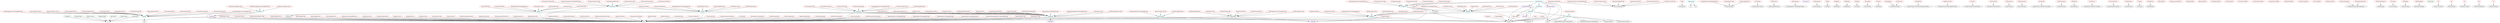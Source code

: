 digraph alltypes {
	subgraph clike {
	}
	subgraph csarprendererh {
		subgraph csharpcodea{
		CSharpCodea -> a;
		CSharpCodea	[shape=oval, color=darkgreen, label="CSharpCodea"];
		}
		subgraph programcsharpcode{
		ProgramCSharpCode -> ProgData;
		ProgramCSharpCode	[shape=oval, color=red2, label="ProgramCSharpCode"];
		}
		subgraph filecsharpcode{
		FileCSharpCode -> FileData;
		FileCSharpCode	[shape=oval, color=red2, label="FileCSharpCode"];
		}
		subgraph importcsharpcode{
		ImportCSharpCode -> Doc;
		ImportCSharpCode	[shape=oval, color=red2, label="ImportCSharpCode"];
		}
		subgraph permanencecsharpcode{
		PermanenceCSharpCode -> Doc;
		PermanenceCSharpCode	[shape=oval, color=red2, label="PermanenceCSharpCode"];
		}
		subgraph bodycsharpcode{
		BodyCSharpCode -> Doc;
		BodyCSharpCode	[shape=oval, color=red2, label="BodyCSharpCode"];
		}
		subgraph blockcsharpcode{
		BlockCSharpCode -> Doc;
		BlockCSharpCode	[shape=oval, color=red2, label="BlockCSharpCode"];
		}
		subgraph typecsharpcode{
		TypeCSharpCode -> TypeData;
		TypeCSharpCode	[shape=oval, color=red2, label="TypeCSharpCode"];
		}
		subgraph unaryopcsharpcode{
		UnaryOpCSharpCode -> OpData;
		UnaryOpCSharpCode	[shape=oval, color=red2, label="UnaryOpCSharpCode"];
		}
		subgraph binaryopcsharpcode{
		BinaryOpCSharpCode -> OpData;
		BinaryOpCSharpCode	[shape=oval, color=red2, label="BinaryOpCSharpCode"];
		}
		subgraph variablecsharpcode{
		VariableCSharpCode -> VarData;
		VariableCSharpCode	[shape=oval, color=red2, label="VariableCSharpCode"];
		}
		subgraph valuecsharpcode{
		ValueCSharpCode -> ValData;
		ValueCSharpCode	[shape=oval, color=red2, label="ValueCSharpCode"];
		}
		subgraph functioncsharpcode{
		FunctionCSharpCode -> FuncData;
		FunctionCSharpCode	[shape=oval, color=red2, label="FunctionCSharpCode"];
		}
		subgraph statementcsharpcode{
		StatementCSharpCode -> DocTerminator;
		StatementCSharpCode	[shape=oval, color=red2, label="StatementCSharpCode"];
		}
		subgraph scopecsharpcode{
		ScopeCSharpCode -> Doc;
		ScopeCSharpCode	[shape=oval, color=red2, label="ScopeCSharpCode"];
		}
		subgraph methodtypecsharpcode{
		MethodTypeCSharpCode -> TypeData;
		MethodTypeCSharpCode	[shape=oval, color=red2, label="MethodTypeCSharpCode"];
		}
		subgraph parametercsharpcode{
		ParameterCSharpCode -> ParamData;
		ParameterCSharpCode	[shape=oval, color=red2, label="ParameterCSharpCode"];
		}
		subgraph methodcsharpcode{
		MethodCSharpCode -> MethodData;
		MethodCSharpCode	[shape=oval, color=red2, label="MethodCSharpCode"];
		}
		subgraph statevarcsharpcode{
		StateVarCSharpCode -> Doc;
		StateVarCSharpCode	[shape=oval, color=red2, label="StateVarCSharpCode"];
		}
		subgraph classcsharpcode{
		ClassCSharpCode -> Doc;
		ClassCSharpCode	[shape=oval, color=red2, label="ClassCSharpCode"];
		}
		subgraph modulecsharpcode{
		ModuleCSharpCode -> ModData;
		ModuleCSharpCode	[shape=oval, color=red2, label="ModuleCSharpCode"];
		}
		subgraph blockcommentcsharpcode{
		BlockCommentCSharpCode -> Doc;
		BlockCommentCSharpCode	[shape=oval, color=red2, label="BlockCommentCSharpCode"];
		}
	}
	subgraph commonpeudooos {
	}
	subgraph contructorss {
		subgraph vsopr{
		VSOpr -> VSrOpData;
		VSOpr	[shape=oval, color=red2, label="VSOpr"];
		}
	}
	subgraph cpprenderer {
		subgraph cppcodexya{
		CppCodexya -> xa;
		CppCodexya -> ya;
		CppCodexya	[shape=oval, color=cyan3, label="CppCodexya"];
		}
		subgraph methoddata{
		MethodData -> ScopeTag;
		MethodData -> Doc;
		MethodData	[shape=oval, color=cyan3, label="MethodData"];
		}
		subgraph cppsrccodea{
		CppSrcCodea -> a;
		CppSrcCodea	[shape=oval, color=darkgreen, label="CppSrcCodea"];
		}
		subgraph cpphdrcodea{
		CppHdrCodea -> a;
		CppHdrCodea	[shape=oval, color=darkgreen, label="CppHdrCodea"];
		}
		subgraph programpcppsrccodecpphdrcode{
		ProgrampCppSrcCodeCppHdrCode -> ProgData;
		ProgrampCppSrcCodeCppHdrCode	[shape=oval, color=red2, label="ProgrampCppSrcCodeCppHdrCode"];
		}
		subgraph filepcppsrccodecpphdrcode{
		FilepCppSrcCodeCppHdrCode -> FileData;
		FilepCppSrcCodeCppHdrCode	[shape=oval, color=red2, label="FilepCppSrcCodeCppHdrCode"];
		}
		subgraph importpcppsrccodecpphdrcode{
		ImportpCppSrcCodeCppHdrCode -> Doc;
		ImportpCppSrcCodeCppHdrCode	[shape=oval, color=red2, label="ImportpCppSrcCodeCppHdrCode"];
		}
		subgraph permanencepcppsrccodecpphdrcode{
		PermanencepCppSrcCodeCppHdrCode -> BindData;
		PermanencepCppSrcCodeCppHdrCode	[shape=oval, color=red2, label="PermanencepCppSrcCodeCppHdrCode"];
		}
		subgraph bodypcppsrccodecpphdrcode{
		BodypCppSrcCodeCppHdrCode -> Doc;
		BodypCppSrcCodeCppHdrCode	[shape=oval, color=red2, label="BodypCppSrcCodeCppHdrCode"];
		}
		subgraph blockpcppsrccodecpphdrcode{
		BlockpCppSrcCodeCppHdrCode -> Doc;
		BlockpCppSrcCodeCppHdrCode	[shape=oval, color=red2, label="BlockpCppSrcCodeCppHdrCode"];
		}
		subgraph typepcppsrccodecpphdrcode{
		TypepCppSrcCodeCppHdrCode -> TypeData;
		TypepCppSrcCodeCppHdrCode	[shape=oval, color=red2, label="TypepCppSrcCodeCppHdrCode"];
		}
		subgraph unaryoppcppsrccodecpphdrcode{
		UnaryOppCppSrcCodeCppHdrCode -> OpData;
		UnaryOppCppSrcCodeCppHdrCode	[shape=oval, color=red2, label="UnaryOppCppSrcCodeCppHdrCode"];
		}
		subgraph binaryoppcppsrccodecpphdrcode{
		BinaryOppCppSrcCodeCppHdrCode -> OpData;
		BinaryOppCppSrcCodeCppHdrCode	[shape=oval, color=red2, label="BinaryOppCppSrcCodeCppHdrCode"];
		}
		subgraph variablepcppsrccodecpphdrcode{
		VariablepCppSrcCodeCppHdrCode -> VarData;
		VariablepCppSrcCodeCppHdrCode	[shape=oval, color=red2, label="VariablepCppSrcCodeCppHdrCode"];
		}
		subgraph valuepcppsrccodecpphdrcode{
		ValuepCppSrcCodeCppHdrCode -> ValData;
		ValuepCppSrcCodeCppHdrCode	[shape=oval, color=red2, label="ValuepCppSrcCodeCppHdrCode"];
		}
		subgraph functionpcppsrccodecpphdrcode{
		FunctionpCppSrcCodeCppHdrCode -> FuncData;
		FunctionpCppSrcCodeCppHdrCode	[shape=oval, color=red2, label="FunctionpCppSrcCodeCppHdrCode"];
		}
		subgraph statementpcppsrccodecpphdrcode{
		StatementpCppSrcCodeCppHdrCode -> DocTerminator;
		StatementpCppSrcCodeCppHdrCode	[shape=oval, color=red2, label="StatementpCppSrcCodeCppHdrCode"];
		}
		subgraph scopepcppsrccodecpphdrcode{
		ScopepCppSrcCodeCppHdrCode -> DocScopeTag;
		ScopepCppSrcCodeCppHdrCode	[shape=oval, color=red2, label="ScopepCppSrcCodeCppHdrCode"];
		}
		subgraph methodtypepcppsrccodecpphdrcode{
		MethodTypepCppSrcCodeCppHdrCode -> TypeData;
		MethodTypepCppSrcCodeCppHdrCode	[shape=oval, color=red2, label="MethodTypepCppSrcCodeCppHdrCode"];
		}
		subgraph parameterpcppsrccodecpphdrcode{
		ParameterpCppSrcCodeCppHdrCode -> ParamData;
		ParameterpCppSrcCodeCppHdrCode	[shape=oval, color=red2, label="ParameterpCppSrcCodeCppHdrCode"];
		}
		subgraph methodpcppsrccodecpphdrcode{
		MethodpCppSrcCodeCppHdrCode -> MethodData;
		MethodpCppSrcCodeCppHdrCode	[shape=oval, color=red2, label="MethodpCppSrcCodeCppHdrCode"];
		}
		subgraph statevarpcppsrccodecpphdrcode{
		StateVarpCppSrcCodeCppHdrCode -> StateVarData;
		StateVarpCppSrcCodeCppHdrCode	[shape=oval, color=red2, label="StateVarpCppSrcCodeCppHdrCode"];
		}
		subgraph classpcppsrccodecpphdrcode{
		ClasspCppSrcCodeCppHdrCode -> Doc;
		ClasspCppSrcCodeCppHdrCode	[shape=oval, color=red2, label="ClasspCppSrcCodeCppHdrCode"];
		}
		subgraph modulepcppsrccodecpphdrcode{
		ModulepCppSrcCodeCppHdrCode -> ModData;
		ModulepCppSrcCodeCppHdrCode	[shape=oval, color=red2, label="ModulepCppSrcCodeCppHdrCode"];
		}
		subgraph blockcommentpcppsrccodecpphdrcode{
		BlockCommentpCppSrcCodeCppHdrCode -> Doc;
		BlockCommentpCppSrcCodeCppHdrCode	[shape=oval, color=red2, label="BlockCommentpCppSrcCodeCppHdrCode"];
		}
		subgraph srcstatesa{
		SrcStatesa -> StatesCppSrcCodea;
		SrcStatesa	[shape=oval, color=red2, label="SrcStatesa"];
		}
		subgraph hdrstatesa{
		HdrStatesa -> StatesCppHdrCodea;
		HdrStatesa	[shape=oval, color=red2, label="HdrStatesa"];
		}
		subgraph pairstatespa{
		PairStatespa -> StatespCppSrcCodeCppHdrCodea;
		PairStatespa	[shape=oval, color=red2, label="PairStatespa"];
		}
		subgraph programcppsrccode{
		ProgramCppSrcCode -> ProgData;
		ProgramCppSrcCode	[shape=oval, color=red2, label="ProgramCppSrcCode"];
		}
		subgraph filecppsrccode{
		FileCppSrcCode -> FileData;
		FileCppSrcCode	[shape=oval, color=red2, label="FileCppSrcCode"];
		}
		subgraph importcppsrccode{
		ImportCppSrcCode -> Doc;
		ImportCppSrcCode	[shape=oval, color=red2, label="ImportCppSrcCode"];
		}
		subgraph permanencecppsrccode{
		PermanenceCppSrcCode -> BindData;
		PermanenceCppSrcCode	[shape=oval, color=red2, label="PermanenceCppSrcCode"];
		}
		subgraph bodycppsrccode{
		BodyCppSrcCode -> Doc;
		BodyCppSrcCode	[shape=oval, color=red2, label="BodyCppSrcCode"];
		}
		subgraph blockcppsrccode{
		BlockCppSrcCode -> Doc;
		BlockCppSrcCode	[shape=oval, color=red2, label="BlockCppSrcCode"];
		}
		subgraph typecppsrccode{
		TypeCppSrcCode -> TypeData;
		TypeCppSrcCode	[shape=oval, color=red2, label="TypeCppSrcCode"];
		}
		subgraph unaryopcppsrccode{
		UnaryOpCppSrcCode -> OpData;
		UnaryOpCppSrcCode	[shape=oval, color=red2, label="UnaryOpCppSrcCode"];
		}
		subgraph binaryopcppsrccode{
		BinaryOpCppSrcCode -> OpData;
		BinaryOpCppSrcCode	[shape=oval, color=red2, label="BinaryOpCppSrcCode"];
		}
		subgraph variablecppsrccode{
		VariableCppSrcCode -> VarData;
		VariableCppSrcCode	[shape=oval, color=red2, label="VariableCppSrcCode"];
		}
		subgraph valuecppsrccode{
		ValueCppSrcCode -> ValData;
		ValueCppSrcCode	[shape=oval, color=red2, label="ValueCppSrcCode"];
		}
		subgraph functioncppsrccode{
		FunctionCppSrcCode -> FuncData;
		FunctionCppSrcCode	[shape=oval, color=red2, label="FunctionCppSrcCode"];
		}
		subgraph statementcppsrccode{
		StatementCppSrcCode -> DocTerminator;
		StatementCppSrcCode	[shape=oval, color=red2, label="StatementCppSrcCode"];
		}
		subgraph scopecppsrccode{
		ScopeCppSrcCode -> DocScopeTag;
		ScopeCppSrcCode	[shape=oval, color=red2, label="ScopeCppSrcCode"];
		}
		subgraph methodtypecppsrccode{
		MethodTypeCppSrcCode -> TypeData;
		MethodTypeCppSrcCode	[shape=oval, color=red2, label="MethodTypeCppSrcCode"];
		}
		subgraph parametercppsrccode{
		ParameterCppSrcCode -> ParamData;
		ParameterCppSrcCode	[shape=oval, color=red2, label="ParameterCppSrcCode"];
		}
		subgraph methodcppsrccode{
		MethodCppSrcCode -> MethodData;
		MethodCppSrcCode	[shape=oval, color=red2, label="MethodCppSrcCode"];
		}
		subgraph statevarcppsrccode{
		StateVarCppSrcCode -> StateVarData;
		StateVarCppSrcCode	[shape=oval, color=red2, label="StateVarCppSrcCode"];
		}
		subgraph classcppsrccode{
		ClassCppSrcCode -> Doc;
		ClassCppSrcCode	[shape=oval, color=red2, label="ClassCppSrcCode"];
		}
		subgraph modulecppsrccode{
		ModuleCppSrcCode -> ModData;
		ModuleCppSrcCode	[shape=oval, color=red2, label="ModuleCppSrcCode"];
		}
		subgraph blockcommentcppsrccode{
		BlockCommentCppSrcCode -> Doc;
		BlockCommentCppSrcCode	[shape=oval, color=red2, label="BlockCommentCppSrcCode"];
		}
		subgraph filecpphdrcode{
		FileCppHdrCode -> FileData;
		FileCppHdrCode	[shape=oval, color=red2, label="FileCppHdrCode"];
		}
		subgraph importcpphdrcode{
		ImportCppHdrCode -> Doc;
		ImportCppHdrCode	[shape=oval, color=red2, label="ImportCppHdrCode"];
		}
		subgraph permanencecpphdrcode{
		PermanenceCppHdrCode -> BindData;
		PermanenceCppHdrCode	[shape=oval, color=red2, label="PermanenceCppHdrCode"];
		}
		subgraph bodycpphdrcode{
		BodyCppHdrCode -> Doc;
		BodyCppHdrCode	[shape=oval, color=red2, label="BodyCppHdrCode"];
		}
		subgraph blockcpphdrcode{
		BlockCppHdrCode -> Doc;
		BlockCppHdrCode	[shape=oval, color=red2, label="BlockCppHdrCode"];
		}
		subgraph typecpphdrcode{
		TypeCppHdrCode -> TypeData;
		TypeCppHdrCode	[shape=oval, color=red2, label="TypeCppHdrCode"];
		}
		subgraph unaryopcpphdrcode{
		UnaryOpCppHdrCode -> OpData;
		UnaryOpCppHdrCode	[shape=oval, color=red2, label="UnaryOpCppHdrCode"];
		}
		subgraph binaryopcpphdrcode{
		BinaryOpCppHdrCode -> OpData;
		BinaryOpCppHdrCode	[shape=oval, color=red2, label="BinaryOpCppHdrCode"];
		}
		subgraph variablecpphdrcode{
		VariableCppHdrCode -> VarData;
		VariableCppHdrCode	[shape=oval, color=red2, label="VariableCppHdrCode"];
		}
		subgraph valuecpphdrcode{
		ValueCppHdrCode -> ValData;
		ValueCppHdrCode	[shape=oval, color=red2, label="ValueCppHdrCode"];
		}
		subgraph functioncpphdrcode{
		FunctionCppHdrCode -> FuncData;
		FunctionCppHdrCode	[shape=oval, color=red2, label="FunctionCppHdrCode"];
		}
		subgraph statementcpphdrcode{
		StatementCppHdrCode -> DocTerminator;
		StatementCppHdrCode	[shape=oval, color=red2, label="StatementCppHdrCode"];
		}
		subgraph scopecpphdrcode{
		ScopeCppHdrCode -> DocScopeTag;
		ScopeCppHdrCode	[shape=oval, color=red2, label="ScopeCppHdrCode"];
		}
		subgraph methodtypecpphdrcode{
		MethodTypeCppHdrCode -> TypeData;
		MethodTypeCppHdrCode	[shape=oval, color=red2, label="MethodTypeCppHdrCode"];
		}
		subgraph parametercpphdrcode{
		ParameterCppHdrCode -> ParamData;
		ParameterCppHdrCode	[shape=oval, color=red2, label="ParameterCppHdrCode"];
		}
		subgraph methodcpphdrcode{
		MethodCppHdrCode -> MethodData;
		MethodCppHdrCode	[shape=oval, color=red2, label="MethodCppHdrCode"];
		}
		subgraph statevarcpphdrcode{
		StateVarCppHdrCode -> StateVarData;
		StateVarCppHdrCode	[shape=oval, color=red2, label="StateVarCppHdrCode"];
		}
		subgraph classcpphdrcode{
		ClassCppHdrCode -> Doc;
		ClassCppHdrCode	[shape=oval, color=red2, label="ClassCppHdrCode"];
		}
		subgraph modulecpphdrcode{
		ModuleCppHdrCode -> ModData;
		ModuleCppHdrCode	[shape=oval, color=red2, label="ModuleCppHdrCode"];
		}
		subgraph blockcommentcpphdrcode{
		BlockCommentCppHdrCode -> Doc;
		BlockCommentCppHdrCode	[shape=oval, color=red2, label="BlockCommentCppHdrCode"];
		}
	}
	subgraph javarenderer {
		subgraph javacodea{
		JavaCodea -> a;
		JavaCodea	[shape=oval, color=darkgreen, label="JavaCodea"];
		}
		subgraph programjavacode{
		ProgramJavaCode -> ProgData;
		ProgramJavaCode	[shape=oval, color=red2, label="ProgramJavaCode"];
		}
		subgraph filejavacode{
		FileJavaCode -> FileData;
		FileJavaCode	[shape=oval, color=red2, label="FileJavaCode"];
		}
		subgraph importjavacode{
		ImportJavaCode -> Doc;
		ImportJavaCode	[shape=oval, color=red2, label="ImportJavaCode"];
		}
		subgraph permanencejavacode{
		PermanenceJavaCode -> Doc;
		PermanenceJavaCode	[shape=oval, color=red2, label="PermanenceJavaCode"];
		}
		subgraph bodyjavacode{
		BodyJavaCode -> Doc;
		BodyJavaCode	[shape=oval, color=red2, label="BodyJavaCode"];
		}
		subgraph blockjavacode{
		BlockJavaCode -> Doc;
		BlockJavaCode	[shape=oval, color=red2, label="BlockJavaCode"];
		}
		subgraph typejavacode{
		TypeJavaCode -> TypeData;
		TypeJavaCode	[shape=oval, color=red2, label="TypeJavaCode"];
		}
		subgraph unaryopjavacode{
		UnaryOpJavaCode -> OpData;
		UnaryOpJavaCode	[shape=oval, color=red2, label="UnaryOpJavaCode"];
		}
		subgraph binaryopjavacode{
		BinaryOpJavaCode -> OpData;
		BinaryOpJavaCode	[shape=oval, color=red2, label="BinaryOpJavaCode"];
		}
		subgraph variablejavacode{
		VariableJavaCode -> VarData;
		VariableJavaCode	[shape=oval, color=red2, label="VariableJavaCode"];
		}
		subgraph valuejavacode{
		ValueJavaCode -> ValData;
		ValueJavaCode	[shape=oval, color=red2, label="ValueJavaCode"];
		}
		subgraph functionjavacode{
		FunctionJavaCode -> FuncData;
		FunctionJavaCode	[shape=oval, color=red2, label="FunctionJavaCode"];
		}
		subgraph statementjavacode{
		StatementJavaCode -> DocTerminator;
		StatementJavaCode	[shape=oval, color=red2, label="StatementJavaCode"];
		}
		subgraph scopejavacode{
		ScopeJavaCode -> Doc;
		ScopeJavaCode	[shape=oval, color=red2, label="ScopeJavaCode"];
		}
		subgraph methodtypejavacode{
		MethodTypeJavaCode -> TypeData;
		MethodTypeJavaCode	[shape=oval, color=red2, label="MethodTypeJavaCode"];
		}
		subgraph parameterjavacode{
		ParameterJavaCode -> ParamData;
		ParameterJavaCode	[shape=oval, color=red2, label="ParameterJavaCode"];
		}
		subgraph methodjavacode{
		MethodJavaCode -> MethodData;
		MethodJavaCode	[shape=oval, color=red2, label="MethodJavaCode"];
		}
		subgraph statevarjavacode{
		StateVarJavaCode -> Doc;
		StateVarJavaCode	[shape=oval, color=red2, label="StateVarJavaCode"];
		}
		subgraph classjavacode{
		ClassJavaCode -> Doc;
		ClassJavaCode	[shape=oval, color=red2, label="ClassJavaCode"];
		}
		subgraph modulejavacode{
		ModuleJavaCode -> ModData;
		ModuleJavaCode	[shape=oval, color=red2, label="ModuleJavaCode"];
		}
		subgraph blockcommentjavacode{
		BlockCommentJavaCode -> Doc;
		BlockCommentJavaCode	[shape=oval, color=red2, label="BlockCommentJavaCode"];
		}
	}
	subgraph languagepolymorpich {
	}
	subgraph macros {
	}
	subgraph pytonrendererh {
		subgraph pythoncodea{
		PythonCodea -> a;
		PythonCodea	[shape=oval, color=darkgreen, label="PythonCodea"];
		}
		subgraph programpythoncode{
		ProgramPythonCode -> ProgData;
		ProgramPythonCode	[shape=oval, color=red2, label="ProgramPythonCode"];
		}
		subgraph filepythoncode{
		FilePythonCode -> FileData;
		FilePythonCode	[shape=oval, color=red2, label="FilePythonCode"];
		}
		subgraph importpythoncode{
		ImportPythonCode -> Doc;
		ImportPythonCode	[shape=oval, color=red2, label="ImportPythonCode"];
		}
		subgraph permanencepythoncode{
		PermanencePythonCode -> Doc;
		PermanencePythonCode	[shape=oval, color=red2, label="PermanencePythonCode"];
		}
		subgraph bodypythoncode{
		BodyPythonCode -> Doc;
		BodyPythonCode	[shape=oval, color=red2, label="BodyPythonCode"];
		}
		subgraph blockpythoncode{
		BlockPythonCode -> Doc;
		BlockPythonCode	[shape=oval, color=red2, label="BlockPythonCode"];
		}
		subgraph typepythoncode{
		TypePythonCode -> TypeData;
		TypePythonCode	[shape=oval, color=red2, label="TypePythonCode"];
		}
		subgraph unaryoppythoncode{
		UnaryOpPythonCode -> OpData;
		UnaryOpPythonCode	[shape=oval, color=red2, label="UnaryOpPythonCode"];
		}
		subgraph binaryoppythoncode{
		BinaryOpPythonCode -> OpData;
		BinaryOpPythonCode	[shape=oval, color=red2, label="BinaryOpPythonCode"];
		}
		subgraph variablepythoncode{
		VariablePythonCode -> VarData;
		VariablePythonCode	[shape=oval, color=red2, label="VariablePythonCode"];
		}
		subgraph valuepythoncode{
		ValuePythonCode -> ValData;
		ValuePythonCode	[shape=oval, color=red2, label="ValuePythonCode"];
		}
		subgraph functionpythoncode{
		FunctionPythonCode -> FuncData;
		FunctionPythonCode	[shape=oval, color=red2, label="FunctionPythonCode"];
		}
		subgraph statementpythoncode{
		StatementPythonCode -> DocTerminator;
		StatementPythonCode	[shape=oval, color=red2, label="StatementPythonCode"];
		}
		subgraph scopepythoncode{
		ScopePythonCode -> Doc;
		ScopePythonCode	[shape=oval, color=red2, label="ScopePythonCode"];
		}
		subgraph methodtypepythoncode{
		MethodTypePythonCode -> TypeData;
		MethodTypePythonCode	[shape=oval, color=red2, label="MethodTypePythonCode"];
		}
		subgraph parameterpythoncode{
		ParameterPythonCode -> ParamData;
		ParameterPythonCode	[shape=oval, color=red2, label="ParameterPythonCode"];
		}
		subgraph methodpythoncode{
		MethodPythonCode -> MethodData;
		MethodPythonCode	[shape=oval, color=red2, label="MethodPythonCode"];
		}
		subgraph statevarpythoncode{
		StateVarPythonCode -> Doc;
		StateVarPythonCode	[shape=oval, color=red2, label="StateVarPythonCode"];
		}
		subgraph classpythoncode{
		ClassPythonCode -> Doc;
		ClassPythonCode	[shape=oval, color=red2, label="ClassPythonCode"];
		}
		subgraph modulepythoncode{
		ModulePythonCode -> ModData;
		ModulePythonCode	[shape=oval, color=red2, label="ModulePythonCode"];
		}
		subgraph blockcommentpythoncode{
		BlockCommentPythonCode -> Doc;
		BlockCommentPythonCode	[shape=oval, color=red2, label="BlockCommentPythonCode"];
		}
	}
	subgraph swiftrenderer {
		subgraph swiftcodea{
		SwiftCodea -> a;
		SwiftCodea	[shape=oval, color=darkgreen, label="SwiftCodea"];
		}
		subgraph programswiftcode{
		ProgramSwiftCode -> ProgData;
		ProgramSwiftCode	[shape=oval, color=red2, label="ProgramSwiftCode"];
		}
		subgraph fileswiftcode{
		FileSwiftCode -> FileData;
		FileSwiftCode	[shape=oval, color=red2, label="FileSwiftCode"];
		}
		subgraph importswiftcode{
		ImportSwiftCode -> Doc;
		ImportSwiftCode	[shape=oval, color=red2, label="ImportSwiftCode"];
		}
		subgraph permanenceswiftcode{
		PermanenceSwiftCode -> Doc;
		PermanenceSwiftCode	[shape=oval, color=red2, label="PermanenceSwiftCode"];
		}
		subgraph bodyswiftcode{
		BodySwiftCode -> Doc;
		BodySwiftCode	[shape=oval, color=red2, label="BodySwiftCode"];
		}
		subgraph blockswiftcode{
		BlockSwiftCode -> Doc;
		BlockSwiftCode	[shape=oval, color=red2, label="BlockSwiftCode"];
		}
		subgraph typeswiftcode{
		TypeSwiftCode -> TypeData;
		TypeSwiftCode	[shape=oval, color=red2, label="TypeSwiftCode"];
		}
		subgraph unaryopswiftcode{
		UnaryOpSwiftCode -> OpData;
		UnaryOpSwiftCode	[shape=oval, color=red2, label="UnaryOpSwiftCode"];
		}
		subgraph binaryopswiftcode{
		BinaryOpSwiftCode -> OpData;
		BinaryOpSwiftCode	[shape=oval, color=red2, label="BinaryOpSwiftCode"];
		}
		subgraph variableswiftcode{
		VariableSwiftCode -> VarData;
		VariableSwiftCode	[shape=oval, color=red2, label="VariableSwiftCode"];
		}
		subgraph valueswiftcode{
		ValueSwiftCode -> ValData;
		ValueSwiftCode	[shape=oval, color=red2, label="ValueSwiftCode"];
		}
		subgraph functionswiftcode{
		FunctionSwiftCode -> FuncData;
		FunctionSwiftCode	[shape=oval, color=red2, label="FunctionSwiftCode"];
		}
		subgraph statementswiftcode{
		StatementSwiftCode -> DocTerminator;
		StatementSwiftCode	[shape=oval, color=red2, label="StatementSwiftCode"];
		}
		subgraph scopeswiftcode{
		ScopeSwiftCode -> Doc;
		ScopeSwiftCode	[shape=oval, color=red2, label="ScopeSwiftCode"];
		}
		subgraph methodtypeswiftcode{
		MethodTypeSwiftCode -> TypeData;
		MethodTypeSwiftCode	[shape=oval, color=red2, label="MethodTypeSwiftCode"];
		}
		subgraph parameterswiftcode{
		ParameterSwiftCode -> ParamData;
		ParameterSwiftCode	[shape=oval, color=red2, label="ParameterSwiftCode"];
		}
		subgraph methodswiftcode{
		MethodSwiftCode -> MethodData;
		MethodSwiftCode	[shape=oval, color=red2, label="MethodSwiftCode"];
		}
		subgraph statevarswiftcode{
		StateVarSwiftCode -> Doc;
		StateVarSwiftCode	[shape=oval, color=red2, label="StateVarSwiftCode"];
		}
		subgraph classswiftcode{
		ClassSwiftCode -> Doc;
		ClassSwiftCode	[shape=oval, color=red2, label="ClassSwiftCode"];
		}
		subgraph moduleswiftcode{
		ModuleSwiftCode -> ModData;
		ModuleSwiftCode	[shape=oval, color=red2, label="ModuleSwiftCode"];
		}
		subgraph blockcommentswiftcode{
		BlockCommentSwiftCode -> Doc;
		BlockCommentSwiftCode	[shape=oval, color=red2, label="BlockCommentSwiftCode"];
		}
	}
	subgraph ast {
		subgraph binddata{
		BindData -> Binding;
		BindData -> Doc;
		BindData	[shape=oval, color=cyan3, label="BindData"];
		}
		subgraph filedata{
		FileData -> FilePath;
		FileData -> ModData;
		FileData	[shape=oval, color=cyan3, label="FileData"];
		}
		subgraph funcdata{
		FuncData -> TypeData;
		FuncData -> Doc;
		FuncData	[shape=oval, color=cyan3, label="FuncData"];
		}
		subgraph moddata{
		ModData -> String;
		ModData -> Doc;
		ModData	[shape=oval, color=cyan3, label="ModData"];
		}
		subgraph opdata{
		OpData -> Int;
		OpData -> Doc;
		OpData	[shape=oval, color=cyan3, label="OpData"];
		}
		subgraph paramdata{
		ParamData -> VarData;
		ParamData -> Doc;
		ParamData	[shape=oval, color=cyan3, label="ParamData"];
		}
		subgraph progdata{
		ProgData -> String;
		ProgData -> FileData;
		ProgData	[shape=oval, color=cyan3, label="ProgData"];
		}
		subgraph statevardata{
		StateVarData -> ScopeTag;
		StateVarData -> Doc;
		StateVarData	[shape=oval, color=cyan3, label="StateVarData"];
		}
		subgraph typedata{
		TypeData -> CodeType;
		TypeData -> String;
		TypeData -> Doc;
		TypeData	[shape=oval, color=cyan3, label="TypeData"];
		}
		subgraph valdata{
		ValData -> MaybeInt;
		ValData -> TypeData;
		ValData -> Doc;
		ValData	[shape=oval, color=cyan3, label="ValData"];
		}
		subgraph vardata{
		VarData -> Binding;
		VarData -> String;
		VarData -> TypeData;
		VarData -> Doc;
		VarData	[shape=oval, color=cyan3, label="VarData"];
		}
		subgraph terminator{
		Terminator	[shape=oval, color=darkviolet, label="Terminator"];
		}
		subgraph scopetag{
		ScopeTag	[shape=oval, color=darkviolet, label="ScopeTag"];
		}
		subgraph qualifiedname{
		QualifiedName -> String;
		QualifiedName -> QualifiedName;
		QualifiedName	[shape=oval, color=darkviolet, label="QualifiedName"];
		}
		subgraph filetype{
		FileType	[shape=oval, color=darkviolet, label="FileType"];
		}
		subgraph binding{
		Binding -> Binding;
		Binding -> a;
		Binding	[shape=oval, color=darkviolet, label="Binding"];
		}
		subgraph methoddata{
		MethodData -> Doc;
		MethodData	[shape=oval, color=darkgreen, label="MethodData"];
		}
	}
	subgraph clasinterfaces {
		subgraph label{
		Label -> String;
		Label	[shape=oval, color=red2, label="Label"];
		}
		subgraph library{
		Library -> String;
		Library	[shape=oval, color=red2, label="Library"];
		}
		subgraph gsprograma{
		GSPrograma -> GSaPrograma;
		GSPrograma	[shape=oval, color=red2, label="GSPrograma"];
		}
		subgraph sfilea{
		SFilea -> FSaFilea;
		SFilea	[shape=oval, color=red2, label="SFilea"];
		}
		subgraph msbodya{
		MSBodya -> MSaBodya;
		MSBodya	[shape=oval, color=red2, label="MSBodya"];
		}
		subgraph msblocka{
		MSBlocka -> MSaBlocka;
		MSBlocka	[shape=oval, color=red2, label="MSBlocka"];
		}
		subgraph vstypea{
		VSTypea -> VSaTypea;
		VSTypea	[shape=oval, color=red2, label="VSTypea"];
		}
		subgraph svariablea{
		SVariablea -> VSaVariablea;
		SVariablea	[shape=oval, color=red2, label="SVariablea"];
		}
		subgraph svaluea{
		SValuea -> VSaValuea;
		SValuea	[shape=oval, color=red2, label="SValuea"];
		}
		subgraph namedargsr{
		NamedArgsr -> SVariablerSValuer;
		NamedArgsr	[shape=oval, color=red2, label="NamedArgsr"];
		}
		subgraph mixedcallr{
		MixedCallr -> LabelVSTyperSValuerNamedArgsrSValuer;
		MixedCallr	[shape=oval, color=red2, label="MixedCallr"];
		}
		subgraph mixedctorcallr{
		MixedCtorCallr -> VSTyperSValuerNamedArgsrSValuer;
		MixedCtorCallr	[shape=oval, color=red2, label="MixedCtorCallr"];
		}
		subgraph poscallr{
		PosCallr -> LabelVSTyperSValuerSValuer;
		PosCallr	[shape=oval, color=red2, label="PosCallr"];
		}
		subgraph posctorcallr{
		PosCtorCallr -> VSTyperSValuerSValuer;
		PosCtorCallr	[shape=oval, color=red2, label="PosCtorCallr"];
		}
		subgraph vsfunctiona{
		VSFunctiona -> VSaFunctiona;
		VSFunctiona	[shape=oval, color=red2, label="VSFunctiona"];
		}
		subgraph msstatementa{
		MSStatementa -> MSaStatementa;
		MSStatementa	[shape=oval, color=red2, label="MSStatementa"];
		}
		subgraph inoutcallr{
		InOutCallr -> LabelSValuerSVariablerSVariabler;
		InOutCallr	[shape=oval, color=red2, label="InOutCallr"];
		}
		subgraph comment{
		Comment -> String;
		Comment	[shape=oval, color=red2, label="Comment"];
		}
		subgraph msparametera{
		MSParametera -> MSaParametera;
		MSParametera	[shape=oval, color=red2, label="MSParametera"];
		}
		subgraph smethoda{
		SMethoda -> MSaMethoda;
		SMethoda	[shape=oval, color=red2, label="SMethoda"];
		}
		subgraph initializersr{
		Initializersr -> SVariablerSValuer;
		Initializersr	[shape=oval, color=red2, label="Initializersr"];
		}
		subgraph inoutfuncr{
		InOutFuncr -> SVariablerSVariablerSVariabler;
		InOutFuncr	[shape=oval, color=red2, label="InOutFuncr"];
		}
		subgraph docinoutfuncr{
		DocInOutFuncr -> StringStringSVariabler;
		DocInOutFuncr	[shape=oval, color=red2, label="DocInOutFuncr"];
		}
		subgraph csstatevara{
		CSStateVara -> CSaStateVara;
		CSStateVara	[shape=oval, color=red2, label="CSStateVara"];
		}
		subgraph sclassa{
		SClassa -> CSaClassa;
		SClassa	[shape=oval, color=red2, label="SClassa"];
		}
		subgraph fsmodulea{
		FSModulea -> FSaModulea;
		FSModulea	[shape=oval, color=red2, label="FSModulea"];
		}
	}
	subgraph clasess {
	}
	subgraph codeanalyiss {
		subgraph exceptiontype{
		ExceptionType -> String;
		ExceptionType	[shape=oval, color=darkviolet, label="ExceptionType"];
		}
	}
	subgraph codeinfo {
		subgraph codeinfoa{
		CodeInfoa -> a;
		CodeInfoa	[shape=oval, color=darkgreen, label="CodeInfoa"];
		}
		subgraph programcodeinfo{
		ProgramCodeInfo -> GOOLState;
		ProgramCodeInfo	[shape=oval, color=red2, label="ProgramCodeInfo"];
		}
		subgraph filecodeinfo{
		FileCodeInfo	[shape=oval, color=red2, label="FileCodeInfo"];
		}
		subgraph permanencecodeinfo{
		PermanenceCodeInfo	[shape=oval, color=red2, label="PermanenceCodeInfo"];
		}
		subgraph bodycodeinfo{
		BodyCodeInfo	[shape=oval, color=red2, label="BodyCodeInfo"];
		}
		subgraph blockcodeinfo{
		BlockCodeInfo	[shape=oval, color=red2, label="BlockCodeInfo"];
		}
		subgraph typecodeinfo{
		TypeCodeInfo -> String;
		TypeCodeInfo	[shape=oval, color=red2, label="TypeCodeInfo"];
		}
		subgraph variablecodeinfo{
		VariableCodeInfo	[shape=oval, color=red2, label="VariableCodeInfo"];
		}
		subgraph valuecodeinfo{
		ValueCodeInfo	[shape=oval, color=red2, label="ValueCodeInfo"];
		}
		subgraph functioncodeinfo{
		FunctionCodeInfo	[shape=oval, color=red2, label="FunctionCodeInfo"];
		}
		subgraph statementcodeinfo{
		StatementCodeInfo	[shape=oval, color=red2, label="StatementCodeInfo"];
		}
		subgraph scopecodeinfo{
		ScopeCodeInfo -> ScopeTag;
		ScopeCodeInfo	[shape=oval, color=red2, label="ScopeCodeInfo"];
		}
		subgraph parametercodeinfo{
		ParameterCodeInfo	[shape=oval, color=red2, label="ParameterCodeInfo"];
		}
		subgraph methodcodeinfo{
		MethodCodeInfo	[shape=oval, color=red2, label="MethodCodeInfo"];
		}
		subgraph statevarcodeinfo{
		StateVarCodeInfo	[shape=oval, color=red2, label="StateVarCodeInfo"];
		}
		subgraph classcodeinfo{
		ClassCodeInfo	[shape=oval, color=red2, label="ClassCodeInfo"];
		}
		subgraph modulecodeinfo{
		ModuleCodeInfo	[shape=oval, color=red2, label="ModuleCodeInfo"];
		}
	}
	subgraph codetype {
		subgraph codetype{
		CodeType	[shape=oval, color=darkviolet, label="CodeType"];
		}
		subgraph classname{
		ClassName -> String;
		ClassName	[shape=oval, color=red2, label="ClassName"];
		}
	}
	subgraph helpers {
	}
	subgraph languagerenderer {
		subgraph funcdocrenderer{
		FuncDocRenderer -> StringStringStringStringString;
		FuncDocRenderer	[shape=oval, color=red2, label="FuncDocRenderer"];
		}
		subgraph classdocrenderer{
		ClassDocRenderer -> StringString;
		ClassDocRenderer	[shape=oval, color=red2, label="ClassDocRenderer"];
		}
		subgraph moduledocrenderer{
		ModuleDocRenderer -> StringStringStringStringString;
		ModuleDocRenderer	[shape=oval, color=red2, label="ModuleDocRenderer"];
		}
	}
	subgraph rendererclasess {
		subgraph vsunopa{
		VSUnOpa -> VSaUnaryOpa;
		VSUnOpa	[shape=oval, color=red2, label="VSUnOpa"];
		}
		subgraph vsbinopa{
		VSBinOpa -> VSaBinaryOpa;
		VSBinOpa	[shape=oval, color=red2, label="VSBinOpa"];
		}
		subgraph msmthdtypea{
		MSMthdTypea -> MSaMethodTypea;
		MSMthdTypea	[shape=oval, color=red2, label="MSMthdTypea"];
		}
		subgraph parentspec{
		ParentSpec -> Doc;
		ParentSpec	[shape=oval, color=red2, label="ParentSpec"];
		}
	}
	subgraph state {
		subgraph goolstate{
		GOOLState -> FilePath;
		GOOLState -> MaybeFilePath;
		GOOLState -> MapStringClassName;
		GOOLState -> MapQualifiedNameExceptionType;
		GOOLState -> MapQualifiedNameQualifiedName;
		GOOLState -> Bool;
		GOOLState	[shape=oval, color=cyan3, label="GOOLState"];
		}
		subgraph filestate{
		FileState -> GOOLState;
		FileState -> String;
		FileState -> FileType;
		FileState -> Bool;
		FileState -> ClassName;
		FileState -> Doc;
		FileState	[shape=oval, color=cyan3, label="FileState"];
		}
		subgraph classstate{
		ClassState -> FileState;
		ClassState -> ClassName;
		ClassState	[shape=oval, color=cyan3, label="ClassState"];
		}
		subgraph methodstate{
		MethodState -> ClassState;
		MethodState -> String;
		MethodState -> Bool;
		MethodState -> ExceptionType;
		MethodState -> QualifiedName;
		MethodState -> ScopeTag;
		MethodState -> Index;
		MethodState	[shape=oval, color=cyan3, label="MethodState"];
		}
		subgraph valuestate{
		ValueState	[shape=oval, color=darkgreen, label="ValueState"];
		}
		subgraph index{
		Index -> Integer;
		Index	[shape=oval, color=red2, label="Index"];
		}
		subgraph gs{
		GS -> StateGOOLState;
		GS	[shape=oval, color=red2, label="GS"];
		}
		subgraph fs{
		FS -> StateFileState;
		FS	[shape=oval, color=red2, label="FS"];
		}
		subgraph cs{
		CS -> StateClassState;
		CS	[shape=oval, color=red2, label="CS"];
		}
		subgraph ms{
		MS -> StateMethodState;
		MS	[shape=oval, color=red2, label="MS"];
		}
		subgraph vs{
		VS -> StateValueState;
		VS	[shape=oval, color=red2, label="VS"];
		}
	}
	subgraph drails {
	}
}
